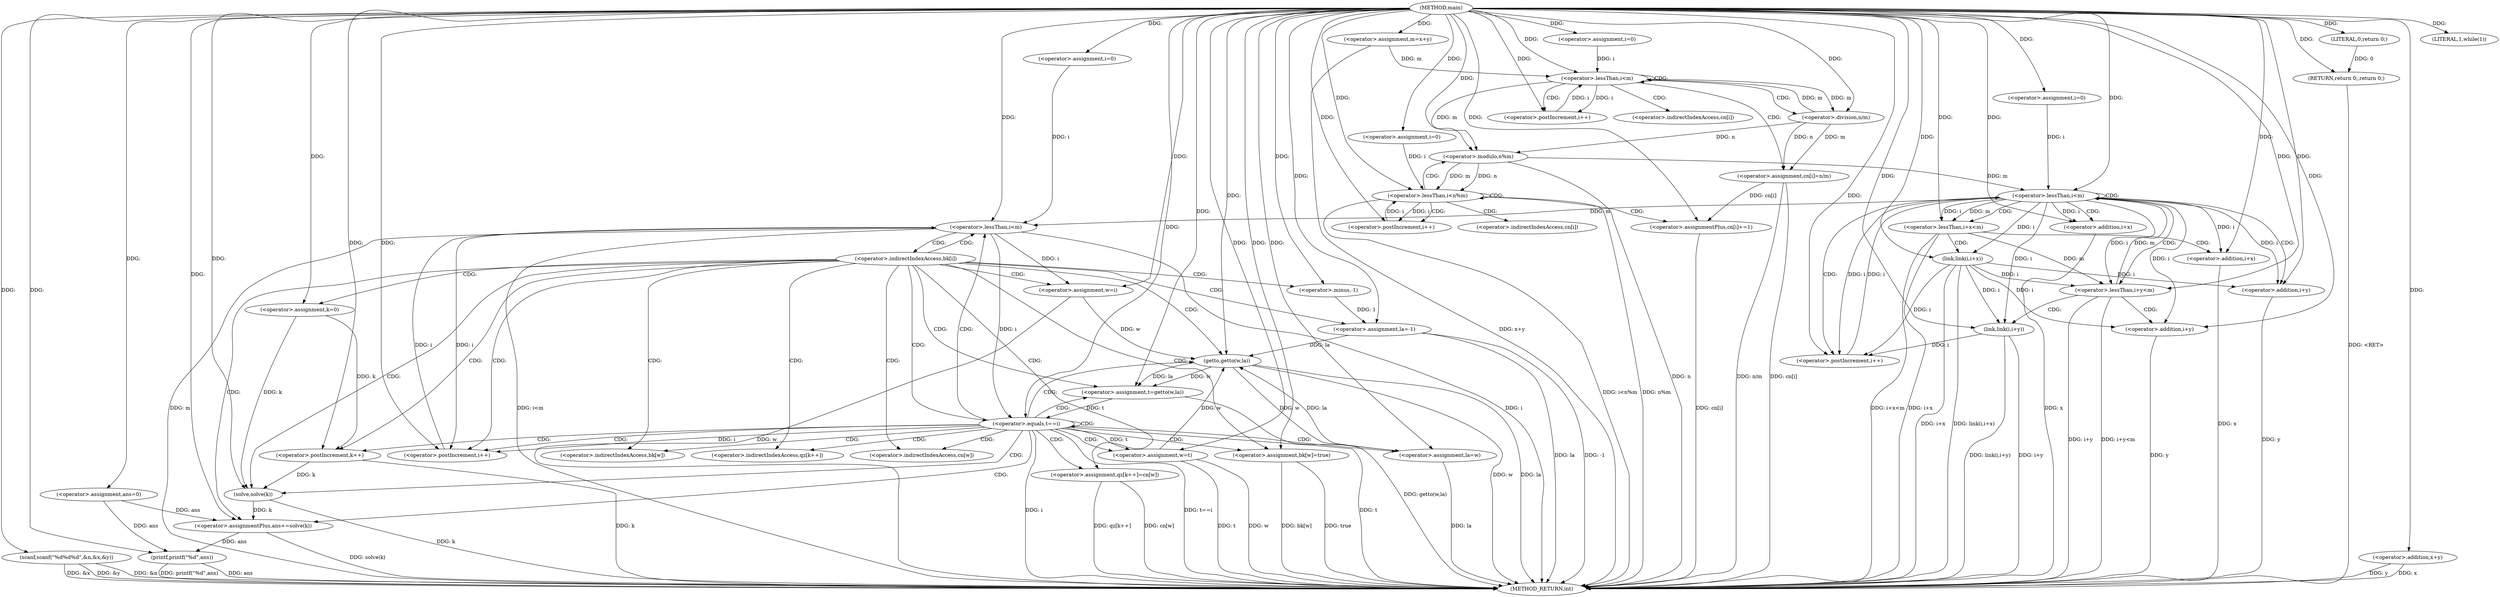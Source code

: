 digraph "main" {  
"1000281" [label = "(METHOD,main)" ]
"1000442" [label = "(METHOD_RETURN,int)" ]
"1000287" [label = "(<operator>.assignment,ans=0)" ]
"1000290" [label = "(scanf,scanf(\"%d%d%d\",&n,&x,&y))" ]
"1000299" [label = "(<operator>.assignment,m=x+y)" ]
"1000437" [label = "(printf,printf(\"%d\",ans))" ]
"1000440" [label = "(RETURN,return 0;,return 0;)" ]
"1000306" [label = "(<operator>.assignment,i=0)" ]
"1000309" [label = "(<operator>.lessThan,i<m)" ]
"1000312" [label = "(<operator>.postIncrement,i++)" ]
"1000314" [label = "(<operator>.assignment,cn[i]=n/m)" ]
"1000323" [label = "(<operator>.assignment,i=0)" ]
"1000326" [label = "(<operator>.lessThan,i<n%m)" ]
"1000331" [label = "(<operator>.postIncrement,i++)" ]
"1000333" [label = "(<operator>.assignmentPlus,cn[i]+=1)" ]
"1000340" [label = "(<operator>.assignment,i=0)" ]
"1000343" [label = "(<operator>.lessThan,i<m)" ]
"1000346" [label = "(<operator>.postIncrement,i++)" ]
"1000373" [label = "(<operator>.assignment,i=0)" ]
"1000376" [label = "(<operator>.lessThan,i<m)" ]
"1000379" [label = "(<operator>.postIncrement,i++)" ]
"1000441" [label = "(LITERAL,0,return 0;)" ]
"1000301" [label = "(<operator>.addition,x+y)" ]
"1000388" [label = "(<operator>.assignment,w=i)" ]
"1000392" [label = "(<operator>.assignment,k=0)" ]
"1000396" [label = "(<operator>.assignment,la=-1)" ]
"1000433" [label = "(<operator>.assignmentPlus,ans+=solve(k))" ]
"1000318" [label = "(<operator>.division,n/m)" ]
"1000328" [label = "(<operator>.modulo,n%m)" ]
"1000350" [label = "(<operator>.lessThan,i+x<m)" ]
"1000355" [label = "(link,link(i,i+x))" ]
"1000361" [label = "(<operator>.lessThan,i+y<m)" ]
"1000366" [label = "(link,link(i,i+y))" ]
"1000401" [label = "(LITERAL,1,while(1))" ]
"1000398" [label = "(<operator>.minus,-1)" ]
"1000403" [label = "(<operator>.assignment,qz[k++]=cn[w])" ]
"1000411" [label = "(<operator>.assignment,bk[w]=true)" ]
"1000417" [label = "(<operator>.assignment,t=getto(w,la))" ]
"1000427" [label = "(<operator>.assignment,la=w)" ]
"1000430" [label = "(<operator>.assignment,w=t)" ]
"1000435" [label = "(solve,solve(k))" ]
"1000351" [label = "(<operator>.addition,i+x)" ]
"1000357" [label = "(<operator>.addition,i+x)" ]
"1000362" [label = "(<operator>.addition,i+y)" ]
"1000368" [label = "(<operator>.addition,i+y)" ]
"1000423" [label = "(<operator>.equals,t==i)" ]
"1000419" [label = "(getto,getto(w,la))" ]
"1000406" [label = "(<operator>.postIncrement,k++)" ]
"1000315" [label = "(<operator>.indirectIndexAccess,cn[i])" ]
"1000334" [label = "(<operator>.indirectIndexAccess,cn[i])" ]
"1000383" [label = "(<operator>.indirectIndexAccess,bk[i])" ]
"1000404" [label = "(<operator>.indirectIndexAccess,qz[k++])" ]
"1000408" [label = "(<operator>.indirectIndexAccess,cn[w])" ]
"1000412" [label = "(<operator>.indirectIndexAccess,bk[w])" ]
  "1000290" -> "1000442"  [ label = "DDG: &n"] 
  "1000290" -> "1000442"  [ label = "DDG: &x"] 
  "1000290" -> "1000442"  [ label = "DDG: &y"] 
  "1000301" -> "1000442"  [ label = "DDG: x"] 
  "1000301" -> "1000442"  [ label = "DDG: y"] 
  "1000299" -> "1000442"  [ label = "DDG: x+y"] 
  "1000328" -> "1000442"  [ label = "DDG: n"] 
  "1000326" -> "1000442"  [ label = "DDG: n%m"] 
  "1000326" -> "1000442"  [ label = "DDG: i<n%m"] 
  "1000376" -> "1000442"  [ label = "DDG: i"] 
  "1000376" -> "1000442"  [ label = "DDG: m"] 
  "1000376" -> "1000442"  [ label = "DDG: i<m"] 
  "1000388" -> "1000442"  [ label = "DDG: w"] 
  "1000396" -> "1000442"  [ label = "DDG: la"] 
  "1000396" -> "1000442"  [ label = "DDG: -1"] 
  "1000406" -> "1000442"  [ label = "DDG: k"] 
  "1000403" -> "1000442"  [ label = "DDG: qz[k++]"] 
  "1000403" -> "1000442"  [ label = "DDG: cn[w]"] 
  "1000411" -> "1000442"  [ label = "DDG: bk[w]"] 
  "1000419" -> "1000442"  [ label = "DDG: w"] 
  "1000419" -> "1000442"  [ label = "DDG: la"] 
  "1000417" -> "1000442"  [ label = "DDG: getto(w,la)"] 
  "1000423" -> "1000442"  [ label = "DDG: t"] 
  "1000423" -> "1000442"  [ label = "DDG: i"] 
  "1000423" -> "1000442"  [ label = "DDG: t==i"] 
  "1000427" -> "1000442"  [ label = "DDG: la"] 
  "1000430" -> "1000442"  [ label = "DDG: w"] 
  "1000430" -> "1000442"  [ label = "DDG: t"] 
  "1000437" -> "1000442"  [ label = "DDG: ans"] 
  "1000437" -> "1000442"  [ label = "DDG: printf(\"%d\",ans)"] 
  "1000435" -> "1000442"  [ label = "DDG: k"] 
  "1000433" -> "1000442"  [ label = "DDG: solve(k)"] 
  "1000351" -> "1000442"  [ label = "DDG: x"] 
  "1000350" -> "1000442"  [ label = "DDG: i+x"] 
  "1000350" -> "1000442"  [ label = "DDG: i+x<m"] 
  "1000357" -> "1000442"  [ label = "DDG: x"] 
  "1000355" -> "1000442"  [ label = "DDG: i+x"] 
  "1000355" -> "1000442"  [ label = "DDG: link(i,i+x)"] 
  "1000362" -> "1000442"  [ label = "DDG: y"] 
  "1000361" -> "1000442"  [ label = "DDG: i+y"] 
  "1000361" -> "1000442"  [ label = "DDG: i+y<m"] 
  "1000368" -> "1000442"  [ label = "DDG: y"] 
  "1000366" -> "1000442"  [ label = "DDG: i+y"] 
  "1000366" -> "1000442"  [ label = "DDG: link(i,i+y)"] 
  "1000333" -> "1000442"  [ label = "DDG: cn[i]"] 
  "1000314" -> "1000442"  [ label = "DDG: cn[i]"] 
  "1000314" -> "1000442"  [ label = "DDG: n/m"] 
  "1000440" -> "1000442"  [ label = "DDG: <RET>"] 
  "1000411" -> "1000442"  [ label = "DDG: true"] 
  "1000281" -> "1000287"  [ label = "DDG: "] 
  "1000281" -> "1000290"  [ label = "DDG: "] 
  "1000281" -> "1000299"  [ label = "DDG: "] 
  "1000441" -> "1000440"  [ label = "DDG: 0"] 
  "1000281" -> "1000440"  [ label = "DDG: "] 
  "1000281" -> "1000306"  [ label = "DDG: "] 
  "1000318" -> "1000314"  [ label = "DDG: m"] 
  "1000318" -> "1000314"  [ label = "DDG: n"] 
  "1000281" -> "1000323"  [ label = "DDG: "] 
  "1000281" -> "1000333"  [ label = "DDG: "] 
  "1000281" -> "1000340"  [ label = "DDG: "] 
  "1000281" -> "1000373"  [ label = "DDG: "] 
  "1000281" -> "1000437"  [ label = "DDG: "] 
  "1000287" -> "1000437"  [ label = "DDG: ans"] 
  "1000433" -> "1000437"  [ label = "DDG: ans"] 
  "1000281" -> "1000441"  [ label = "DDG: "] 
  "1000281" -> "1000301"  [ label = "DDG: "] 
  "1000306" -> "1000309"  [ label = "DDG: i"] 
  "1000312" -> "1000309"  [ label = "DDG: i"] 
  "1000281" -> "1000309"  [ label = "DDG: "] 
  "1000299" -> "1000309"  [ label = "DDG: m"] 
  "1000318" -> "1000309"  [ label = "DDG: m"] 
  "1000309" -> "1000312"  [ label = "DDG: i"] 
  "1000281" -> "1000312"  [ label = "DDG: "] 
  "1000323" -> "1000326"  [ label = "DDG: i"] 
  "1000331" -> "1000326"  [ label = "DDG: i"] 
  "1000281" -> "1000326"  [ label = "DDG: "] 
  "1000328" -> "1000326"  [ label = "DDG: n"] 
  "1000328" -> "1000326"  [ label = "DDG: m"] 
  "1000326" -> "1000331"  [ label = "DDG: i"] 
  "1000281" -> "1000331"  [ label = "DDG: "] 
  "1000314" -> "1000333"  [ label = "DDG: cn[i]"] 
  "1000340" -> "1000343"  [ label = "DDG: i"] 
  "1000346" -> "1000343"  [ label = "DDG: i"] 
  "1000281" -> "1000343"  [ label = "DDG: "] 
  "1000328" -> "1000343"  [ label = "DDG: m"] 
  "1000361" -> "1000343"  [ label = "DDG: m"] 
  "1000366" -> "1000346"  [ label = "DDG: i"] 
  "1000281" -> "1000346"  [ label = "DDG: "] 
  "1000355" -> "1000346"  [ label = "DDG: i"] 
  "1000343" -> "1000346"  [ label = "DDG: i"] 
  "1000373" -> "1000376"  [ label = "DDG: i"] 
  "1000379" -> "1000376"  [ label = "DDG: i"] 
  "1000281" -> "1000376"  [ label = "DDG: "] 
  "1000343" -> "1000376"  [ label = "DDG: m"] 
  "1000376" -> "1000379"  [ label = "DDG: i"] 
  "1000423" -> "1000379"  [ label = "DDG: i"] 
  "1000281" -> "1000379"  [ label = "DDG: "] 
  "1000376" -> "1000388"  [ label = "DDG: i"] 
  "1000281" -> "1000388"  [ label = "DDG: "] 
  "1000281" -> "1000392"  [ label = "DDG: "] 
  "1000398" -> "1000396"  [ label = "DDG: 1"] 
  "1000435" -> "1000433"  [ label = "DDG: k"] 
  "1000281" -> "1000318"  [ label = "DDG: "] 
  "1000309" -> "1000318"  [ label = "DDG: m"] 
  "1000318" -> "1000328"  [ label = "DDG: n"] 
  "1000281" -> "1000328"  [ label = "DDG: "] 
  "1000309" -> "1000328"  [ label = "DDG: m"] 
  "1000281" -> "1000396"  [ label = "DDG: "] 
  "1000281" -> "1000401"  [ label = "DDG: "] 
  "1000287" -> "1000433"  [ label = "DDG: ans"] 
  "1000281" -> "1000433"  [ label = "DDG: "] 
  "1000343" -> "1000350"  [ label = "DDG: i"] 
  "1000281" -> "1000350"  [ label = "DDG: "] 
  "1000343" -> "1000350"  [ label = "DDG: m"] 
  "1000281" -> "1000355"  [ label = "DDG: "] 
  "1000343" -> "1000355"  [ label = "DDG: i"] 
  "1000355" -> "1000361"  [ label = "DDG: i"] 
  "1000281" -> "1000361"  [ label = "DDG: "] 
  "1000343" -> "1000361"  [ label = "DDG: i"] 
  "1000350" -> "1000361"  [ label = "DDG: m"] 
  "1000281" -> "1000366"  [ label = "DDG: "] 
  "1000355" -> "1000366"  [ label = "DDG: i"] 
  "1000343" -> "1000366"  [ label = "DDG: i"] 
  "1000281" -> "1000398"  [ label = "DDG: "] 
  "1000281" -> "1000411"  [ label = "DDG: "] 
  "1000419" -> "1000417"  [ label = "DDG: w"] 
  "1000419" -> "1000417"  [ label = "DDG: la"] 
  "1000419" -> "1000427"  [ label = "DDG: w"] 
  "1000281" -> "1000427"  [ label = "DDG: "] 
  "1000423" -> "1000430"  [ label = "DDG: t"] 
  "1000281" -> "1000430"  [ label = "DDG: "] 
  "1000392" -> "1000435"  [ label = "DDG: k"] 
  "1000406" -> "1000435"  [ label = "DDG: k"] 
  "1000281" -> "1000435"  [ label = "DDG: "] 
  "1000343" -> "1000351"  [ label = "DDG: i"] 
  "1000281" -> "1000351"  [ label = "DDG: "] 
  "1000281" -> "1000357"  [ label = "DDG: "] 
  "1000343" -> "1000357"  [ label = "DDG: i"] 
  "1000355" -> "1000362"  [ label = "DDG: i"] 
  "1000281" -> "1000362"  [ label = "DDG: "] 
  "1000343" -> "1000362"  [ label = "DDG: i"] 
  "1000281" -> "1000368"  [ label = "DDG: "] 
  "1000355" -> "1000368"  [ label = "DDG: i"] 
  "1000343" -> "1000368"  [ label = "DDG: i"] 
  "1000281" -> "1000417"  [ label = "DDG: "] 
  "1000388" -> "1000419"  [ label = "DDG: w"] 
  "1000430" -> "1000419"  [ label = "DDG: w"] 
  "1000281" -> "1000419"  [ label = "DDG: "] 
  "1000396" -> "1000419"  [ label = "DDG: la"] 
  "1000427" -> "1000419"  [ label = "DDG: la"] 
  "1000417" -> "1000423"  [ label = "DDG: t"] 
  "1000281" -> "1000423"  [ label = "DDG: "] 
  "1000376" -> "1000423"  [ label = "DDG: i"] 
  "1000392" -> "1000406"  [ label = "DDG: k"] 
  "1000281" -> "1000406"  [ label = "DDG: "] 
  "1000309" -> "1000315"  [ label = "CDG: "] 
  "1000309" -> "1000312"  [ label = "CDG: "] 
  "1000309" -> "1000318"  [ label = "CDG: "] 
  "1000309" -> "1000314"  [ label = "CDG: "] 
  "1000309" -> "1000309"  [ label = "CDG: "] 
  "1000326" -> "1000326"  [ label = "CDG: "] 
  "1000326" -> "1000334"  [ label = "CDG: "] 
  "1000326" -> "1000333"  [ label = "CDG: "] 
  "1000326" -> "1000328"  [ label = "CDG: "] 
  "1000326" -> "1000331"  [ label = "CDG: "] 
  "1000343" -> "1000362"  [ label = "CDG: "] 
  "1000343" -> "1000350"  [ label = "CDG: "] 
  "1000343" -> "1000351"  [ label = "CDG: "] 
  "1000343" -> "1000346"  [ label = "CDG: "] 
  "1000343" -> "1000361"  [ label = "CDG: "] 
  "1000343" -> "1000343"  [ label = "CDG: "] 
  "1000376" -> "1000383"  [ label = "CDG: "] 
  "1000350" -> "1000357"  [ label = "CDG: "] 
  "1000350" -> "1000355"  [ label = "CDG: "] 
  "1000361" -> "1000368"  [ label = "CDG: "] 
  "1000361" -> "1000366"  [ label = "CDG: "] 
  "1000383" -> "1000379"  [ label = "CDG: "] 
  "1000383" -> "1000396"  [ label = "CDG: "] 
  "1000383" -> "1000392"  [ label = "CDG: "] 
  "1000383" -> "1000388"  [ label = "CDG: "] 
  "1000383" -> "1000398"  [ label = "CDG: "] 
  "1000383" -> "1000376"  [ label = "CDG: "] 
  "1000383" -> "1000406"  [ label = "CDG: "] 
  "1000383" -> "1000404"  [ label = "CDG: "] 
  "1000383" -> "1000435"  [ label = "CDG: "] 
  "1000383" -> "1000412"  [ label = "CDG: "] 
  "1000383" -> "1000423"  [ label = "CDG: "] 
  "1000383" -> "1000408"  [ label = "CDG: "] 
  "1000383" -> "1000433"  [ label = "CDG: "] 
  "1000383" -> "1000419"  [ label = "CDG: "] 
  "1000383" -> "1000417"  [ label = "CDG: "] 
  "1000383" -> "1000403"  [ label = "CDG: "] 
  "1000383" -> "1000411"  [ label = "CDG: "] 
  "1000423" -> "1000430"  [ label = "CDG: "] 
  "1000423" -> "1000427"  [ label = "CDG: "] 
  "1000423" -> "1000379"  [ label = "CDG: "] 
  "1000423" -> "1000435"  [ label = "CDG: "] 
  "1000423" -> "1000376"  [ label = "CDG: "] 
  "1000423" -> "1000433"  [ label = "CDG: "] 
  "1000423" -> "1000406"  [ label = "CDG: "] 
  "1000423" -> "1000404"  [ label = "CDG: "] 
  "1000423" -> "1000412"  [ label = "CDG: "] 
  "1000423" -> "1000423"  [ label = "CDG: "] 
  "1000423" -> "1000408"  [ label = "CDG: "] 
  "1000423" -> "1000419"  [ label = "CDG: "] 
  "1000423" -> "1000417"  [ label = "CDG: "] 
  "1000423" -> "1000403"  [ label = "CDG: "] 
  "1000423" -> "1000411"  [ label = "CDG: "] 
}
